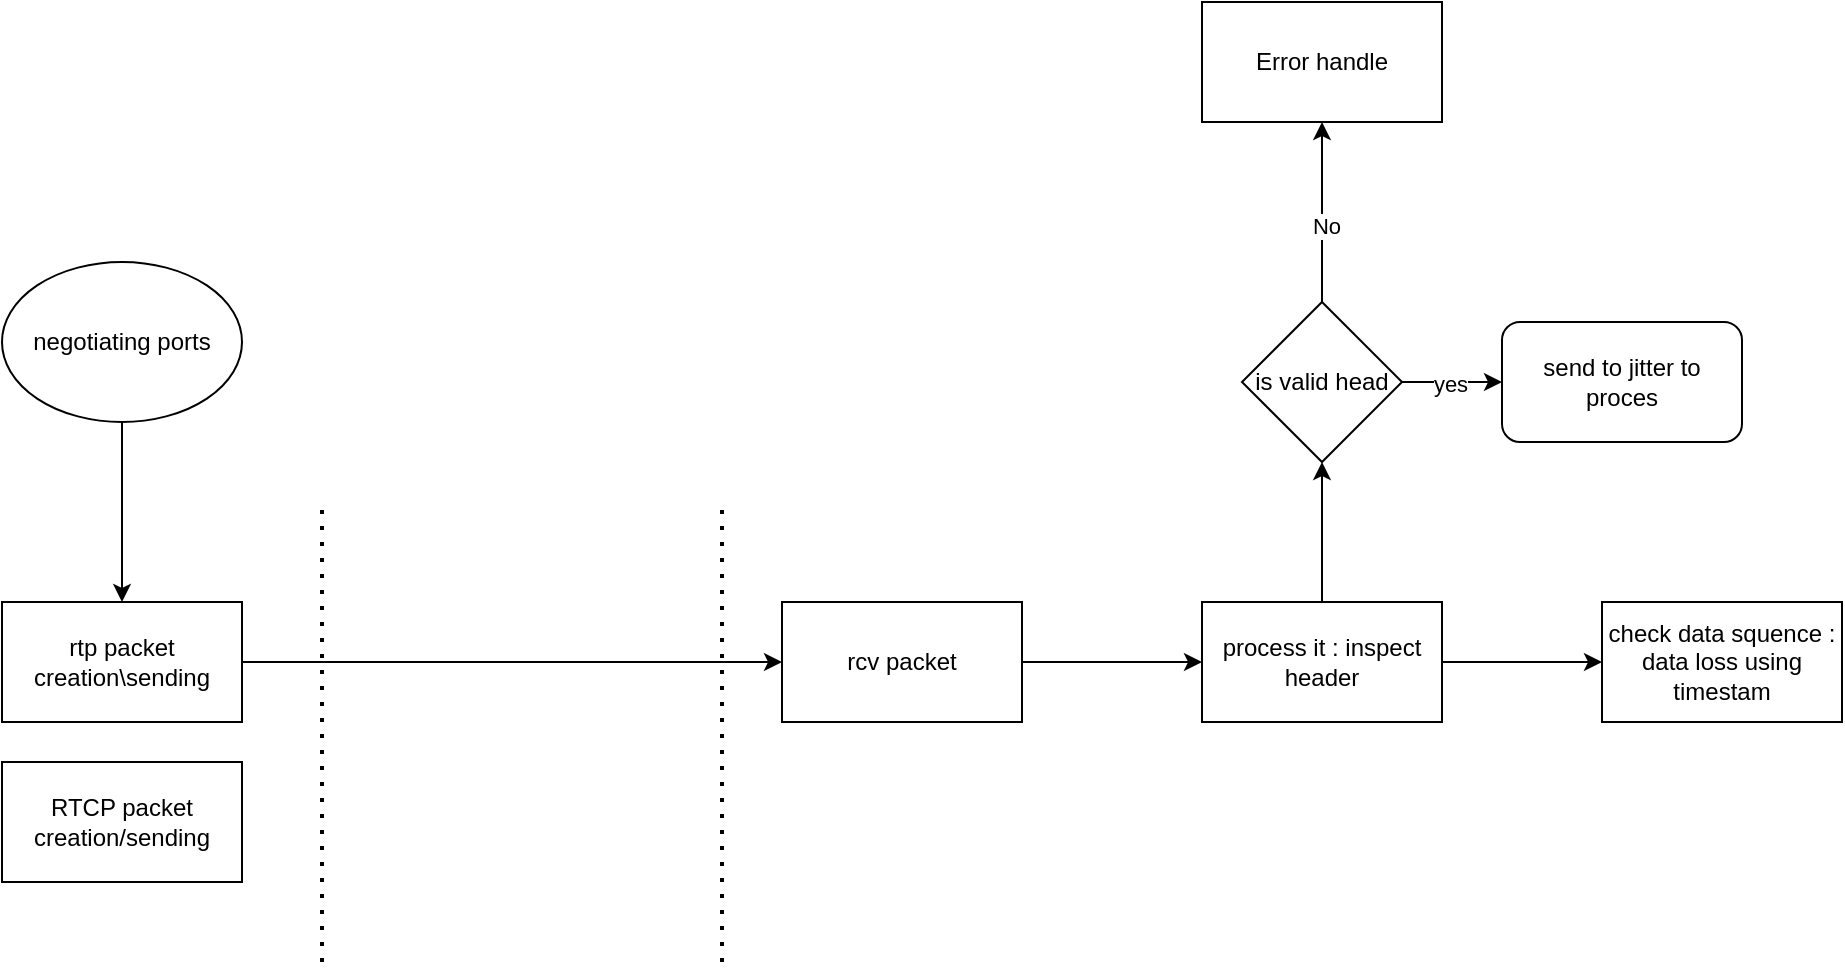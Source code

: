 <mxfile version="26.0.4">
  <diagram name="Page-1" id="eJv8hWQeOUuQUPY9vfxD">
    <mxGraphModel dx="1195" dy="1563" grid="1" gridSize="10" guides="1" tooltips="1" connect="1" arrows="1" fold="1" page="1" pageScale="1" pageWidth="850" pageHeight="1100" math="0" shadow="0">
      <root>
        <mxCell id="0" />
        <mxCell id="1" parent="0" />
        <mxCell id="v9P5yah0kmGHicEK6p0b-3" value="" style="edgeStyle=orthogonalEdgeStyle;rounded=0;orthogonalLoop=1;jettySize=auto;html=1;" edge="1" parent="1" source="v9P5yah0kmGHicEK6p0b-1" target="v9P5yah0kmGHicEK6p0b-2">
          <mxGeometry relative="1" as="geometry" />
        </mxCell>
        <mxCell id="v9P5yah0kmGHicEK6p0b-1" value="negotiating ports" style="ellipse;whiteSpace=wrap;html=1;" vertex="1" parent="1">
          <mxGeometry x="40" y="240" width="120" height="80" as="geometry" />
        </mxCell>
        <mxCell id="v9P5yah0kmGHicEK6p0b-6" style="edgeStyle=orthogonalEdgeStyle;rounded=0;orthogonalLoop=1;jettySize=auto;html=1;exitX=1;exitY=0.5;exitDx=0;exitDy=0;" edge="1" parent="1" source="v9P5yah0kmGHicEK6p0b-2" target="v9P5yah0kmGHicEK6p0b-7">
          <mxGeometry relative="1" as="geometry">
            <mxPoint x="310" y="440.333" as="targetPoint" />
          </mxGeometry>
        </mxCell>
        <mxCell id="v9P5yah0kmGHicEK6p0b-2" value="&lt;div&gt;rtp packet creation\sending&lt;br&gt;&lt;/div&gt;" style="whiteSpace=wrap;html=1;" vertex="1" parent="1">
          <mxGeometry x="40" y="410" width="120" height="60" as="geometry" />
        </mxCell>
        <mxCell id="v9P5yah0kmGHicEK6p0b-4" value="" style="endArrow=none;dashed=1;html=1;dashPattern=1 3;strokeWidth=2;rounded=0;" edge="1" parent="1">
          <mxGeometry width="50" height="50" relative="1" as="geometry">
            <mxPoint x="200" y="590" as="sourcePoint" />
            <mxPoint x="200" y="360" as="targetPoint" />
          </mxGeometry>
        </mxCell>
        <mxCell id="v9P5yah0kmGHicEK6p0b-5" value="RTCP packet creation/sending" style="rounded=0;whiteSpace=wrap;html=1;" vertex="1" parent="1">
          <mxGeometry x="40" y="490" width="120" height="60" as="geometry" />
        </mxCell>
        <mxCell id="v9P5yah0kmGHicEK6p0b-8" style="edgeStyle=orthogonalEdgeStyle;rounded=0;orthogonalLoop=1;jettySize=auto;html=1;" edge="1" parent="1" source="v9P5yah0kmGHicEK6p0b-7" target="v9P5yah0kmGHicEK6p0b-9">
          <mxGeometry relative="1" as="geometry">
            <mxPoint x="700" y="440.003" as="targetPoint" />
          </mxGeometry>
        </mxCell>
        <mxCell id="v9P5yah0kmGHicEK6p0b-7" value="rcv packet" style="rounded=0;whiteSpace=wrap;html=1;" vertex="1" parent="1">
          <mxGeometry x="430" y="410.003" width="120" height="60" as="geometry" />
        </mxCell>
        <mxCell id="v9P5yah0kmGHicEK6p0b-11" value="" style="edgeStyle=orthogonalEdgeStyle;rounded=0;orthogonalLoop=1;jettySize=auto;html=1;" edge="1" parent="1" source="v9P5yah0kmGHicEK6p0b-9" target="v9P5yah0kmGHicEK6p0b-10">
          <mxGeometry relative="1" as="geometry" />
        </mxCell>
        <mxCell id="v9P5yah0kmGHicEK6p0b-16" value="" style="edgeStyle=orthogonalEdgeStyle;rounded=0;orthogonalLoop=1;jettySize=auto;html=1;" edge="1" parent="1" source="v9P5yah0kmGHicEK6p0b-9" target="v9P5yah0kmGHicEK6p0b-15">
          <mxGeometry relative="1" as="geometry" />
        </mxCell>
        <mxCell id="v9P5yah0kmGHicEK6p0b-9" value="process it : inspect header" style="rounded=0;whiteSpace=wrap;html=1;" vertex="1" parent="1">
          <mxGeometry x="640" y="410.003" width="120" height="60" as="geometry" />
        </mxCell>
        <mxCell id="v9P5yah0kmGHicEK6p0b-10" value="check data squence : data loss using timestam" style="whiteSpace=wrap;html=1;rounded=0;" vertex="1" parent="1">
          <mxGeometry x="840" y="410.003" width="120" height="60" as="geometry" />
        </mxCell>
        <mxCell id="v9P5yah0kmGHicEK6p0b-12" value="" style="endArrow=none;dashed=1;html=1;dashPattern=1 3;strokeWidth=2;rounded=0;" edge="1" parent="1">
          <mxGeometry width="50" height="50" relative="1" as="geometry">
            <mxPoint x="400" y="590" as="sourcePoint" />
            <mxPoint x="400" y="360" as="targetPoint" />
          </mxGeometry>
        </mxCell>
        <mxCell id="v9P5yah0kmGHicEK6p0b-17" style="edgeStyle=orthogonalEdgeStyle;rounded=0;orthogonalLoop=1;jettySize=auto;html=1;" edge="1" parent="1" source="v9P5yah0kmGHicEK6p0b-15" target="v9P5yah0kmGHicEK6p0b-18">
          <mxGeometry relative="1" as="geometry">
            <mxPoint x="700" y="210" as="targetPoint" />
          </mxGeometry>
        </mxCell>
        <mxCell id="v9P5yah0kmGHicEK6p0b-19" value="No" style="edgeLabel;html=1;align=center;verticalAlign=middle;resizable=0;points=[];" vertex="1" connectable="0" parent="v9P5yah0kmGHicEK6p0b-17">
          <mxGeometry x="-0.155" y="-2" relative="1" as="geometry">
            <mxPoint as="offset" />
          </mxGeometry>
        </mxCell>
        <mxCell id="v9P5yah0kmGHicEK6p0b-20" style="edgeStyle=orthogonalEdgeStyle;rounded=0;orthogonalLoop=1;jettySize=auto;html=1;" edge="1" parent="1" source="v9P5yah0kmGHicEK6p0b-15" target="v9P5yah0kmGHicEK6p0b-21">
          <mxGeometry relative="1" as="geometry">
            <mxPoint x="850" y="300.003" as="targetPoint" />
          </mxGeometry>
        </mxCell>
        <mxCell id="v9P5yah0kmGHicEK6p0b-22" value="yes" style="edgeLabel;html=1;align=center;verticalAlign=middle;resizable=0;points=[];" vertex="1" connectable="0" parent="v9P5yah0kmGHicEK6p0b-20">
          <mxGeometry x="-0.033" y="-1" relative="1" as="geometry">
            <mxPoint as="offset" />
          </mxGeometry>
        </mxCell>
        <mxCell id="v9P5yah0kmGHicEK6p0b-15" value="is valid head" style="rhombus;whiteSpace=wrap;html=1;rounded=0;" vertex="1" parent="1">
          <mxGeometry x="660" y="260.003" width="80" height="80" as="geometry" />
        </mxCell>
        <mxCell id="v9P5yah0kmGHicEK6p0b-18" value="Error handle" style="rounded=0;whiteSpace=wrap;html=1;" vertex="1" parent="1">
          <mxGeometry x="640" y="110" width="120" height="60" as="geometry" />
        </mxCell>
        <mxCell id="v9P5yah0kmGHicEK6p0b-21" value="send to jitter to proces" style="rounded=1;whiteSpace=wrap;html=1;" vertex="1" parent="1">
          <mxGeometry x="790" y="270.003" width="120" height="60" as="geometry" />
        </mxCell>
      </root>
    </mxGraphModel>
  </diagram>
</mxfile>
